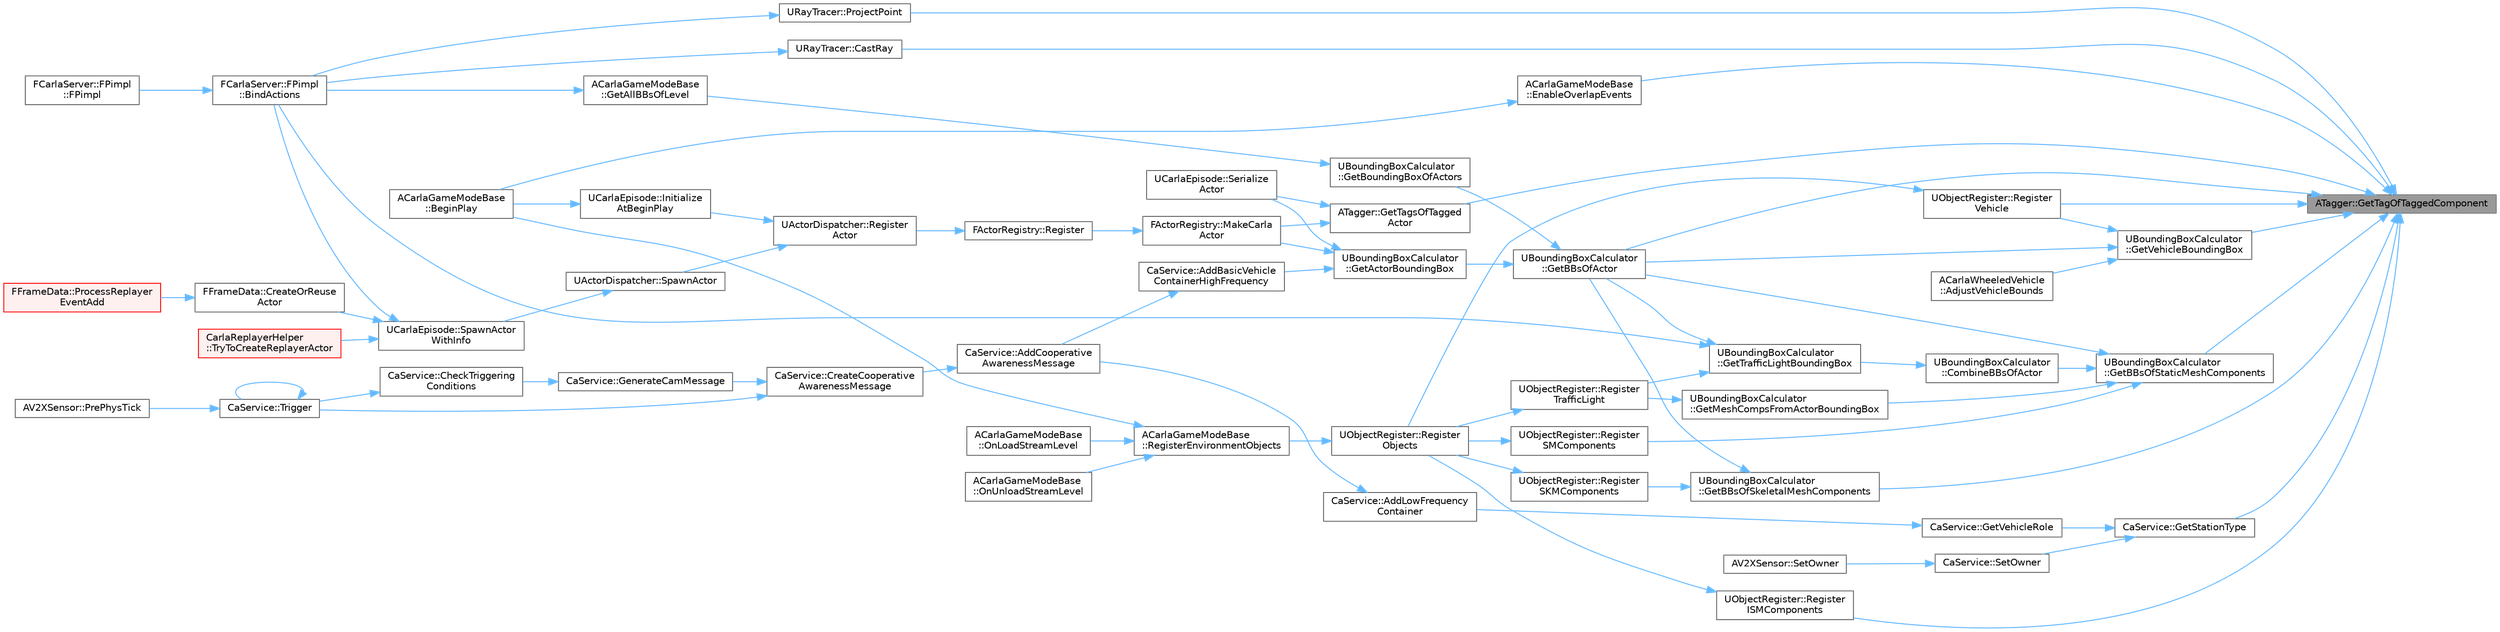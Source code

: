 digraph "ATagger::GetTagOfTaggedComponent"
{
 // INTERACTIVE_SVG=YES
 // LATEX_PDF_SIZE
  bgcolor="transparent";
  edge [fontname=Helvetica,fontsize=10,labelfontname=Helvetica,labelfontsize=10];
  node [fontname=Helvetica,fontsize=10,shape=box,height=0.2,width=0.4];
  rankdir="RL";
  Node1 [id="Node000001",label="ATagger::GetTagOfTaggedComponent",height=0.2,width=0.4,color="gray40", fillcolor="grey60", style="filled", fontcolor="black",tooltip="Retrieve the tag of an already tagged component."];
  Node1 -> Node2 [id="edge1_Node000001_Node000002",dir="back",color="steelblue1",style="solid",tooltip=" "];
  Node2 [id="Node000002",label="URayTracer::CastRay",height=0.2,width=0.4,color="grey40", fillcolor="white", style="filled",URL="$dc/d5b/classURayTracer.html#adc272ed6af91ede61aeacb6bc8fcf36d",tooltip=" "];
  Node2 -> Node3 [id="edge2_Node000002_Node000003",dir="back",color="steelblue1",style="solid",tooltip=" "];
  Node3 [id="Node000003",label="FCarlaServer::FPimpl\l::BindActions",height=0.2,width=0.4,color="grey40", fillcolor="white", style="filled",URL="$d7/d97/classFCarlaServer_1_1FPimpl.html#a675a6b572112a21e8bc011dddfd0de86",tooltip=" "];
  Node3 -> Node4 [id="edge3_Node000003_Node000004",dir="back",color="steelblue1",style="solid",tooltip=" "];
  Node4 [id="Node000004",label="FCarlaServer::FPimpl\l::FPimpl",height=0.2,width=0.4,color="grey40", fillcolor="white", style="filled",URL="$d7/d97/classFCarlaServer_1_1FPimpl.html#ab9ff29fc81bd2f9a14677941c7f7b62d",tooltip=" "];
  Node1 -> Node5 [id="edge4_Node000001_Node000005",dir="back",color="steelblue1",style="solid",tooltip=" "];
  Node5 [id="Node000005",label="ACarlaGameModeBase\l::EnableOverlapEvents",height=0.2,width=0.4,color="grey40", fillcolor="white", style="filled",URL="$db/de5/classACarlaGameModeBase.html#a7dd10c64eebf82208233f891c7b23062",tooltip=" "];
  Node5 -> Node6 [id="edge5_Node000005_Node000006",dir="back",color="steelblue1",style="solid",tooltip=" "];
  Node6 [id="Node000006",label="ACarlaGameModeBase\l::BeginPlay",height=0.2,width=0.4,color="grey40", fillcolor="white", style="filled",URL="$db/de5/classACarlaGameModeBase.html#a3909b055b351f69d7ad1e39a42e72e3d",tooltip=" "];
  Node1 -> Node7 [id="edge6_Node000001_Node000007",dir="back",color="steelblue1",style="solid",tooltip=" "];
  Node7 [id="Node000007",label="UBoundingBoxCalculator\l::GetBBsOfActor",height=0.2,width=0.4,color="grey40", fillcolor="white", style="filled",URL="$df/d02/classUBoundingBoxCalculator.html#a2c923355cb61474395e94b63c753b81b",tooltip=" "];
  Node7 -> Node8 [id="edge7_Node000007_Node000008",dir="back",color="steelblue1",style="solid",tooltip=" "];
  Node8 [id="Node000008",label="UBoundingBoxCalculator\l::GetActorBoundingBox",height=0.2,width=0.4,color="grey40", fillcolor="white", style="filled",URL="$df/d02/classUBoundingBoxCalculator.html#af7bad4e6896754f731f278a20ab7cbff",tooltip="Compute the bounding box of the given Carla actor."];
  Node8 -> Node9 [id="edge8_Node000008_Node000009",dir="back",color="steelblue1",style="solid",tooltip=" "];
  Node9 [id="Node000009",label="CaService::AddBasicVehicle\lContainerHighFrequency",height=0.2,width=0.4,color="grey40", fillcolor="white", style="filled",URL="$dc/d72/classCaService.html#aada5a11db167140445dd085b2f40a43a",tooltip=" "];
  Node9 -> Node10 [id="edge9_Node000009_Node000010",dir="back",color="steelblue1",style="solid",tooltip=" "];
  Node10 [id="Node000010",label="CaService::AddCooperative\lAwarenessMessage",height=0.2,width=0.4,color="grey40", fillcolor="white", style="filled",URL="$dc/d72/classCaService.html#af78a02cbfa27133b4682c7f99c3ed09e",tooltip=" "];
  Node10 -> Node11 [id="edge10_Node000010_Node000011",dir="back",color="steelblue1",style="solid",tooltip=" "];
  Node11 [id="Node000011",label="CaService::CreateCooperative\lAwarenessMessage",height=0.2,width=0.4,color="grey40", fillcolor="white", style="filled",URL="$dc/d72/classCaService.html#aeed10735fdfabc90def5dc5459636d57",tooltip=" "];
  Node11 -> Node12 [id="edge11_Node000011_Node000012",dir="back",color="steelblue1",style="solid",tooltip=" "];
  Node12 [id="Node000012",label="CaService::GenerateCamMessage",height=0.2,width=0.4,color="grey40", fillcolor="white", style="filled",URL="$dc/d72/classCaService.html#ac516ff7495bc32f142607fa3c18feb3e",tooltip=" "];
  Node12 -> Node13 [id="edge12_Node000012_Node000013",dir="back",color="steelblue1",style="solid",tooltip=" "];
  Node13 [id="Node000013",label="CaService::CheckTriggering\lConditions",height=0.2,width=0.4,color="grey40", fillcolor="white", style="filled",URL="$dc/d72/classCaService.html#af0c9631cf58c85f850d00d94180432c0",tooltip=" "];
  Node13 -> Node14 [id="edge13_Node000013_Node000014",dir="back",color="steelblue1",style="solid",tooltip=" "];
  Node14 [id="Node000014",label="CaService::Trigger",height=0.2,width=0.4,color="grey40", fillcolor="white", style="filled",URL="$dc/d72/classCaService.html#a3abeb3a2b3ed63c68a902475f3909b51",tooltip=" "];
  Node14 -> Node15 [id="edge14_Node000014_Node000015",dir="back",color="steelblue1",style="solid",tooltip=" "];
  Node15 [id="Node000015",label="AV2XSensor::PrePhysTick",height=0.2,width=0.4,color="grey40", fillcolor="white", style="filled",URL="$d3/dd4/classAV2XSensor.html#a48e67673a93165d20a70c95c44d9bb5b",tooltip=" "];
  Node14 -> Node14 [id="edge15_Node000014_Node000014",dir="back",color="steelblue1",style="solid",tooltip=" "];
  Node11 -> Node14 [id="edge16_Node000011_Node000014",dir="back",color="steelblue1",style="solid",tooltip=" "];
  Node8 -> Node16 [id="edge17_Node000008_Node000016",dir="back",color="steelblue1",style="solid",tooltip=" "];
  Node16 [id="Node000016",label="FActorRegistry::MakeCarla\lActor",height=0.2,width=0.4,color="grey40", fillcolor="white", style="filled",URL="$df/db5/classFActorRegistry.html#a225b72e853e82cfa99ae57ce596b8d76",tooltip=" "];
  Node16 -> Node17 [id="edge18_Node000016_Node000017",dir="back",color="steelblue1",style="solid",tooltip=" "];
  Node17 [id="Node000017",label="FActorRegistry::Register",height=0.2,width=0.4,color="grey40", fillcolor="white", style="filled",URL="$df/db5/classFActorRegistry.html#a6bd1983faa1a28db04d21cdd7fd49d2e",tooltip="Register the Actor in the database."];
  Node17 -> Node18 [id="edge19_Node000017_Node000018",dir="back",color="steelblue1",style="solid",tooltip=" "];
  Node18 [id="Node000018",label="UActorDispatcher::Register\lActor",height=0.2,width=0.4,color="grey40", fillcolor="white", style="filled",URL="$d7/d90/classUActorDispatcher.html#a709f954e759fc202b64ef129c83ad77c",tooltip="Register an actor that was not created using \"SpawnActor\" function but that should be kept in the reg..."];
  Node18 -> Node19 [id="edge20_Node000018_Node000019",dir="back",color="steelblue1",style="solid",tooltip=" "];
  Node19 [id="Node000019",label="UCarlaEpisode::Initialize\lAtBeginPlay",height=0.2,width=0.4,color="grey40", fillcolor="white", style="filled",URL="$dc/d84/classUCarlaEpisode.html#aa93ee8963c92ced93541166de457f5ff",tooltip=" "];
  Node19 -> Node6 [id="edge21_Node000019_Node000006",dir="back",color="steelblue1",style="solid",tooltip=" "];
  Node18 -> Node20 [id="edge22_Node000018_Node000020",dir="back",color="steelblue1",style="solid",tooltip=" "];
  Node20 [id="Node000020",label="UActorDispatcher::SpawnActor",height=0.2,width=0.4,color="grey40", fillcolor="white", style="filled",URL="$d7/d90/classUActorDispatcher.html#aaeca5eeded6c2f193a445df02af113bd",tooltip="Spawns an actor based on ActorDescription at Transform."];
  Node20 -> Node21 [id="edge23_Node000020_Node000021",dir="back",color="steelblue1",style="solid",tooltip=" "];
  Node21 [id="Node000021",label="UCarlaEpisode::SpawnActor\lWithInfo",height=0.2,width=0.4,color="grey40", fillcolor="white", style="filled",URL="$dc/d84/classUCarlaEpisode.html#a84b234957cb3f3f24d3780d420410068",tooltip="Spawns an actor based on ActorDescription at Transform."];
  Node21 -> Node3 [id="edge24_Node000021_Node000003",dir="back",color="steelblue1",style="solid",tooltip=" "];
  Node21 -> Node22 [id="edge25_Node000021_Node000022",dir="back",color="steelblue1",style="solid",tooltip=" "];
  Node22 [id="Node000022",label="FFrameData::CreateOrReuse\lActor",height=0.2,width=0.4,color="grey40", fillcolor="white", style="filled",URL="$de/db4/classFFrameData.html#a1a36eaa480c6a680c42ad3a4af5452e9",tooltip=" "];
  Node22 -> Node23 [id="edge26_Node000022_Node000023",dir="back",color="steelblue1",style="solid",tooltip=" "];
  Node23 [id="Node000023",label="FFrameData::ProcessReplayer\lEventAdd",height=0.2,width=0.4,color="red", fillcolor="#FFF0F0", style="filled",URL="$de/db4/classFFrameData.html#acb9dd2fef7b2779243ef04116465155d",tooltip=" "];
  Node21 -> Node25 [id="edge27_Node000021_Node000025",dir="back",color="steelblue1",style="solid",tooltip=" "];
  Node25 [id="Node000025",label="CarlaReplayerHelper\l::TryToCreateReplayerActor",height=0.2,width=0.4,color="red", fillcolor="#FFF0F0", style="filled",URL="$d8/d27/classCarlaReplayerHelper.html#a12b09e8ccf752714a3114f9858c274e7",tooltip=" "];
  Node8 -> Node42 [id="edge28_Node000008_Node000042",dir="back",color="steelblue1",style="solid",tooltip=" "];
  Node42 [id="Node000042",label="UCarlaEpisode::Serialize\lActor",height=0.2,width=0.4,color="grey40", fillcolor="white", style="filled",URL="$dc/d84/classUCarlaEpisode.html#aca980479601c1b238b3aea865562e42a",tooltip="Create a serializable object describing the actor."];
  Node7 -> Node43 [id="edge29_Node000007_Node000043",dir="back",color="steelblue1",style="solid",tooltip=" "];
  Node43 [id="Node000043",label="UBoundingBoxCalculator\l::GetBoundingBoxOfActors",height=0.2,width=0.4,color="grey40", fillcolor="white", style="filled",URL="$df/d02/classUBoundingBoxCalculator.html#afea7abc19160dd8b780a5714c2064451",tooltip=" "];
  Node43 -> Node44 [id="edge30_Node000043_Node000044",dir="back",color="steelblue1",style="solid",tooltip=" "];
  Node44 [id="Node000044",label="ACarlaGameModeBase\l::GetAllBBsOfLevel",height=0.2,width=0.4,color="grey40", fillcolor="white", style="filled",URL="$db/de5/classACarlaGameModeBase.html#ae4ee69936bc0f15a227c27e9f7f4887d",tooltip=" "];
  Node44 -> Node3 [id="edge31_Node000044_Node000003",dir="back",color="steelblue1",style="solid",tooltip=" "];
  Node1 -> Node45 [id="edge32_Node000001_Node000045",dir="back",color="steelblue1",style="solid",tooltip=" "];
  Node45 [id="Node000045",label="UBoundingBoxCalculator\l::GetBBsOfSkeletalMeshComponents",height=0.2,width=0.4,color="grey40", fillcolor="white", style="filled",URL="$df/d02/classUBoundingBoxCalculator.html#a26b06d84b8d5990869150aaabc633072",tooltip=" "];
  Node45 -> Node7 [id="edge33_Node000045_Node000007",dir="back",color="steelblue1",style="solid",tooltip=" "];
  Node45 -> Node46 [id="edge34_Node000045_Node000046",dir="back",color="steelblue1",style="solid",tooltip=" "];
  Node46 [id="Node000046",label="UObjectRegister::Register\lSKMComponents",height=0.2,width=0.4,color="grey40", fillcolor="white", style="filled",URL="$d2/d5b/classUObjectRegister.html#a91639ab20ae6a79cae508fac6774d7f8",tooltip=" "];
  Node46 -> Node47 [id="edge35_Node000046_Node000047",dir="back",color="steelblue1",style="solid",tooltip=" "];
  Node47 [id="Node000047",label="UObjectRegister::Register\lObjects",height=0.2,width=0.4,color="grey40", fillcolor="white", style="filled",URL="$d2/d5b/classUObjectRegister.html#a8e77baf3dffa6dc5919a2ee4d8c9a965",tooltip=" "];
  Node47 -> Node48 [id="edge36_Node000047_Node000048",dir="back",color="steelblue1",style="solid",tooltip=" "];
  Node48 [id="Node000048",label="ACarlaGameModeBase\l::RegisterEnvironmentObjects",height=0.2,width=0.4,color="grey40", fillcolor="white", style="filled",URL="$db/de5/classACarlaGameModeBase.html#a093ea406d6426ce31c75cda5248362fd",tooltip=" "];
  Node48 -> Node6 [id="edge37_Node000048_Node000006",dir="back",color="steelblue1",style="solid",tooltip=" "];
  Node48 -> Node49 [id="edge38_Node000048_Node000049",dir="back",color="steelblue1",style="solid",tooltip=" "];
  Node49 [id="Node000049",label="ACarlaGameModeBase\l::OnLoadStreamLevel",height=0.2,width=0.4,color="grey40", fillcolor="white", style="filled",URL="$db/de5/classACarlaGameModeBase.html#a63efed9c79f812c2ed41f53aa6205681",tooltip=" "];
  Node48 -> Node50 [id="edge39_Node000048_Node000050",dir="back",color="steelblue1",style="solid",tooltip=" "];
  Node50 [id="Node000050",label="ACarlaGameModeBase\l::OnUnloadStreamLevel",height=0.2,width=0.4,color="grey40", fillcolor="white", style="filled",URL="$db/de5/classACarlaGameModeBase.html#aecaba7b5b9623b58ef4d6534cc62b9f6",tooltip=" "];
  Node1 -> Node51 [id="edge40_Node000001_Node000051",dir="back",color="steelblue1",style="solid",tooltip=" "];
  Node51 [id="Node000051",label="UBoundingBoxCalculator\l::GetBBsOfStaticMeshComponents",height=0.2,width=0.4,color="grey40", fillcolor="white", style="filled",URL="$df/d02/classUBoundingBoxCalculator.html#ae6652aae39124e629b2cab14760fa027",tooltip=" "];
  Node51 -> Node52 [id="edge41_Node000051_Node000052",dir="back",color="steelblue1",style="solid",tooltip=" "];
  Node52 [id="Node000052",label="UBoundingBoxCalculator\l::CombineBBsOfActor",height=0.2,width=0.4,color="grey40", fillcolor="white", style="filled",URL="$df/d02/classUBoundingBoxCalculator.html#af2813a65238c05c9f421c93839766edb",tooltip=" "];
  Node52 -> Node53 [id="edge42_Node000052_Node000053",dir="back",color="steelblue1",style="solid",tooltip=" "];
  Node53 [id="Node000053",label="UBoundingBoxCalculator\l::GetTrafficLightBoundingBox",height=0.2,width=0.4,color="grey40", fillcolor="white", style="filled",URL="$df/d02/classUBoundingBoxCalculator.html#ad731c0c97029d59cb5b763077a7c18ec",tooltip=" "];
  Node53 -> Node3 [id="edge43_Node000053_Node000003",dir="back",color="steelblue1",style="solid",tooltip=" "];
  Node53 -> Node7 [id="edge44_Node000053_Node000007",dir="back",color="steelblue1",style="solid",tooltip=" "];
  Node53 -> Node54 [id="edge45_Node000053_Node000054",dir="back",color="steelblue1",style="solid",tooltip=" "];
  Node54 [id="Node000054",label="UObjectRegister::Register\lTrafficLight",height=0.2,width=0.4,color="grey40", fillcolor="white", style="filled",URL="$d2/d5b/classUObjectRegister.html#a8bc743b6be0375b789d1a04b3555d961",tooltip=" "];
  Node54 -> Node47 [id="edge46_Node000054_Node000047",dir="back",color="steelblue1",style="solid",tooltip=" "];
  Node51 -> Node7 [id="edge47_Node000051_Node000007",dir="back",color="steelblue1",style="solid",tooltip=" "];
  Node51 -> Node55 [id="edge48_Node000051_Node000055",dir="back",color="steelblue1",style="solid",tooltip=" "];
  Node55 [id="Node000055",label="UBoundingBoxCalculator\l::GetMeshCompsFromActorBoundingBox",height=0.2,width=0.4,color="grey40", fillcolor="white", style="filled",URL="$df/d02/classUBoundingBoxCalculator.html#af8d4b9688261756447ce09390064d3c2",tooltip=" "];
  Node55 -> Node54 [id="edge49_Node000055_Node000054",dir="back",color="steelblue1",style="solid",tooltip=" "];
  Node51 -> Node56 [id="edge50_Node000051_Node000056",dir="back",color="steelblue1",style="solid",tooltip=" "];
  Node56 [id="Node000056",label="UObjectRegister::Register\lSMComponents",height=0.2,width=0.4,color="grey40", fillcolor="white", style="filled",URL="$d2/d5b/classUObjectRegister.html#a3170c79e4e27ef979a163a05a84bd278",tooltip=" "];
  Node56 -> Node47 [id="edge51_Node000056_Node000047",dir="back",color="steelblue1",style="solid",tooltip=" "];
  Node1 -> Node57 [id="edge52_Node000001_Node000057",dir="back",color="steelblue1",style="solid",tooltip=" "];
  Node57 [id="Node000057",label="CaService::GetStationType",height=0.2,width=0.4,color="grey40", fillcolor="white", style="filled",URL="$dc/d72/classCaService.html#a7105f7ab694ddaea0197a56de24b73b3",tooltip=" "];
  Node57 -> Node58 [id="edge53_Node000057_Node000058",dir="back",color="steelblue1",style="solid",tooltip=" "];
  Node58 [id="Node000058",label="CaService::GetVehicleRole",height=0.2,width=0.4,color="grey40", fillcolor="white", style="filled",URL="$dc/d72/classCaService.html#ac397149ba82d955896c5ea232b08a572",tooltip=" "];
  Node58 -> Node59 [id="edge54_Node000058_Node000059",dir="back",color="steelblue1",style="solid",tooltip=" "];
  Node59 [id="Node000059",label="CaService::AddLowFrequency\lContainer",height=0.2,width=0.4,color="grey40", fillcolor="white", style="filled",URL="$dc/d72/classCaService.html#aa68ab6668f5f288ec1eced088465fb75",tooltip=" "];
  Node59 -> Node10 [id="edge55_Node000059_Node000010",dir="back",color="steelblue1",style="solid",tooltip=" "];
  Node57 -> Node60 [id="edge56_Node000057_Node000060",dir="back",color="steelblue1",style="solid",tooltip=" "];
  Node60 [id="Node000060",label="CaService::SetOwner",height=0.2,width=0.4,color="grey40", fillcolor="white", style="filled",URL="$dc/d72/classCaService.html#a39ee849e0fefea467ca92bc71f5fe392",tooltip=" "];
  Node60 -> Node61 [id="edge57_Node000060_Node000061",dir="back",color="steelblue1",style="solid",tooltip=" "];
  Node61 [id="Node000061",label="AV2XSensor::SetOwner",height=0.2,width=0.4,color="grey40", fillcolor="white", style="filled",URL="$d3/dd4/classAV2XSensor.html#abd5c6417564756ef510da38fdab63738",tooltip=" "];
  Node1 -> Node62 [id="edge58_Node000001_Node000062",dir="back",color="steelblue1",style="solid",tooltip=" "];
  Node62 [id="Node000062",label="ATagger::GetTagsOfTagged\lActor",height=0.2,width=0.4,color="grey40", fillcolor="white", style="filled",URL="$da/d86/classATagger.html#a0b0f80c02d73e342e07bd177b6572774",tooltip="Retrieve the tags of an already tagged actor."];
  Node62 -> Node16 [id="edge59_Node000062_Node000016",dir="back",color="steelblue1",style="solid",tooltip=" "];
  Node62 -> Node42 [id="edge60_Node000062_Node000042",dir="back",color="steelblue1",style="solid",tooltip=" "];
  Node1 -> Node63 [id="edge61_Node000001_Node000063",dir="back",color="steelblue1",style="solid",tooltip=" "];
  Node63 [id="Node000063",label="UBoundingBoxCalculator\l::GetVehicleBoundingBox",height=0.2,width=0.4,color="grey40", fillcolor="white", style="filled",URL="$df/d02/classUBoundingBoxCalculator.html#af1eef05f52ea2eea5fb35d30e4034b61",tooltip=" "];
  Node63 -> Node64 [id="edge62_Node000063_Node000064",dir="back",color="steelblue1",style="solid",tooltip=" "];
  Node64 [id="Node000064",label="ACarlaWheeledVehicle\l::AdjustVehicleBounds",height=0.2,width=0.4,color="grey40", fillcolor="white", style="filled",URL="$d5/d70/classACarlaWheeledVehicle.html#ac8fa1689b9f10db16ba5365432b83a45",tooltip=" "];
  Node63 -> Node7 [id="edge63_Node000063_Node000007",dir="back",color="steelblue1",style="solid",tooltip=" "];
  Node63 -> Node65 [id="edge64_Node000063_Node000065",dir="back",color="steelblue1",style="solid",tooltip=" "];
  Node65 [id="Node000065",label="UObjectRegister::Register\lVehicle",height=0.2,width=0.4,color="grey40", fillcolor="white", style="filled",URL="$d2/d5b/classUObjectRegister.html#a03ae90f5d7245f380fda3e44d42870b7",tooltip=" "];
  Node65 -> Node47 [id="edge65_Node000065_Node000047",dir="back",color="steelblue1",style="solid",tooltip=" "];
  Node1 -> Node66 [id="edge66_Node000001_Node000066",dir="back",color="steelblue1",style="solid",tooltip=" "];
  Node66 [id="Node000066",label="URayTracer::ProjectPoint",height=0.2,width=0.4,color="grey40", fillcolor="white", style="filled",URL="$dc/d5b/classURayTracer.html#a8d0864e2e64ab97875ff30a74eecf319",tooltip=" "];
  Node66 -> Node3 [id="edge67_Node000066_Node000003",dir="back",color="steelblue1",style="solid",tooltip=" "];
  Node1 -> Node67 [id="edge68_Node000001_Node000067",dir="back",color="steelblue1",style="solid",tooltip=" "];
  Node67 [id="Node000067",label="UObjectRegister::Register\lISMComponents",height=0.2,width=0.4,color="grey40", fillcolor="white", style="filled",URL="$d2/d5b/classUObjectRegister.html#aef70e7b2f497e5be2a2ea4051ca3cdab",tooltip=" "];
  Node67 -> Node47 [id="edge69_Node000067_Node000047",dir="back",color="steelblue1",style="solid",tooltip=" "];
  Node1 -> Node65 [id="edge70_Node000001_Node000065",dir="back",color="steelblue1",style="solid",tooltip=" "];
}
